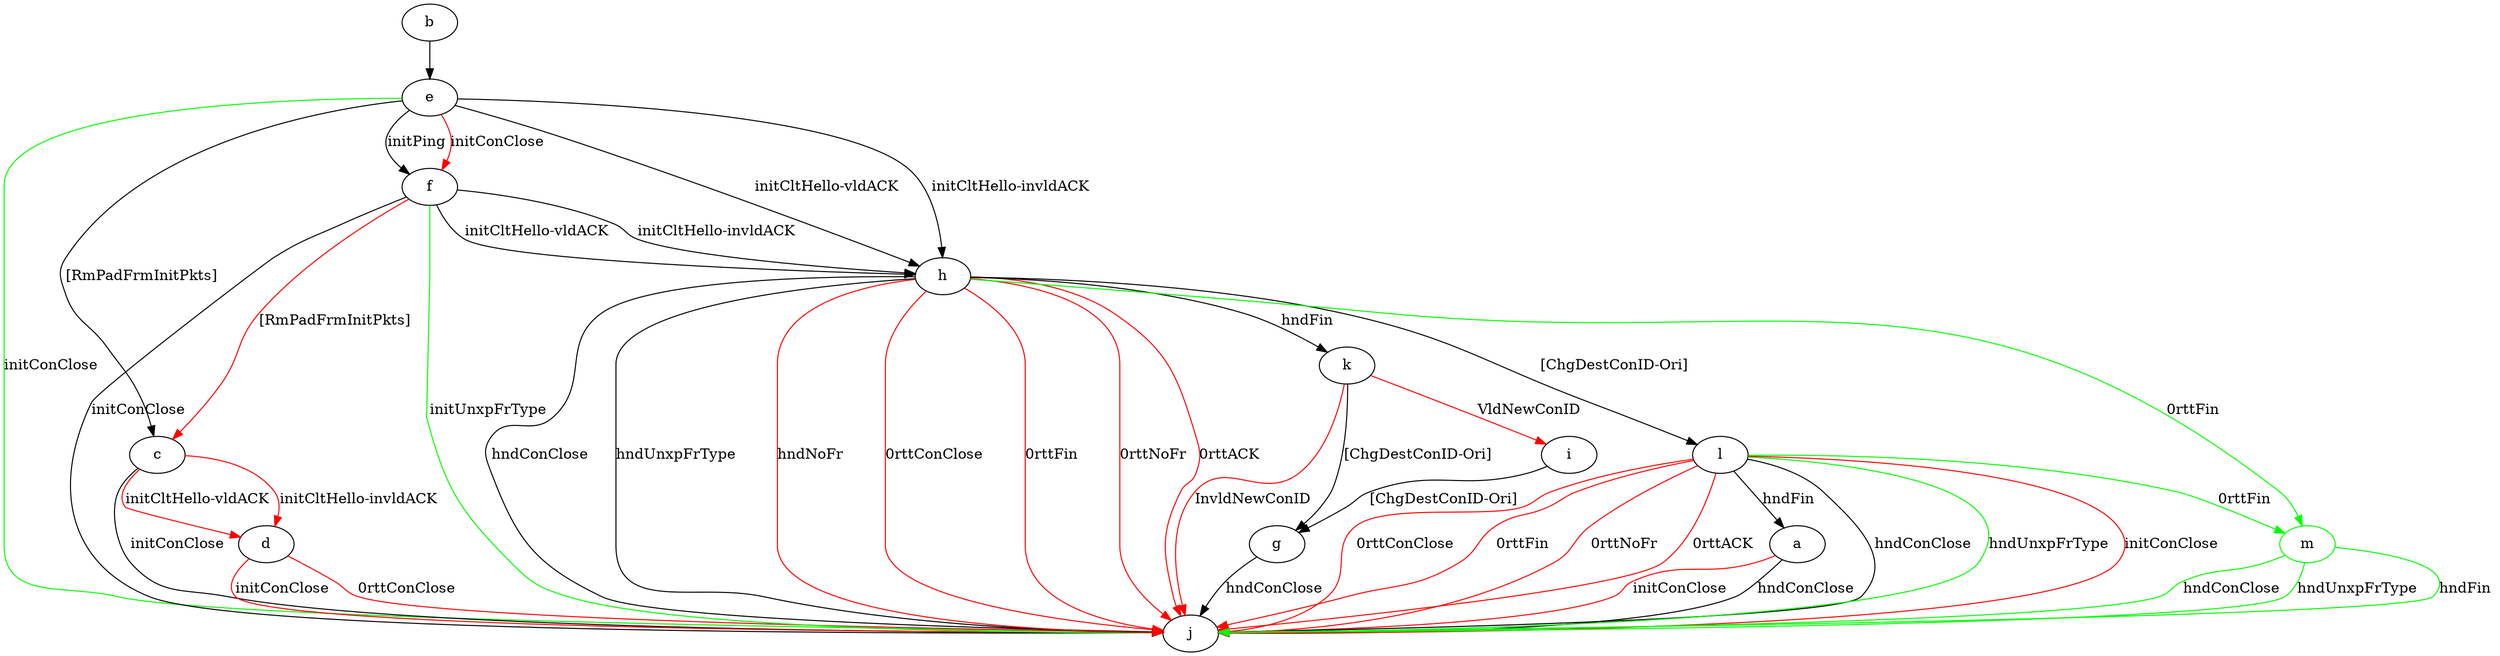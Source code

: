 digraph "" {
	a -> j	[key=0,
		label="hndConClose "];
	a -> j	[key=1,
		color=red,
		label="initConClose "];
	b -> e	[key=0];
	c -> d	[key=0,
		color=red,
		label="initCltHello-vldACK "];
	c -> d	[key=1,
		color=red,
		label="initCltHello-invldACK "];
	c -> j	[key=0,
		label="initConClose "];
	d -> j	[key=0,
		color=red,
		label="initConClose "];
	d -> j	[key=1,
		color=red,
		label="0rttConClose "];
	e -> c	[key=0,
		label="[RmPadFrmInitPkts] "];
	e -> f	[key=0,
		label="initPing "];
	e -> f	[key=1,
		color=red,
		label="initConClose "];
	e -> h	[key=0,
		label="initCltHello-vldACK "];
	e -> h	[key=1,
		label="initCltHello-invldACK "];
	e -> j	[key=0,
		color=green,
		label="initConClose "];
	f -> c	[key=0,
		color=red,
		label="[RmPadFrmInitPkts] "];
	f -> h	[key=0,
		label="initCltHello-vldACK "];
	f -> h	[key=1,
		label="initCltHello-invldACK "];
	f -> j	[key=0,
		label="initConClose "];
	f -> j	[key=1,
		color=green,
		label="initUnxpFrType "];
	g -> j	[key=0,
		label="hndConClose "];
	h -> j	[key=0,
		label="hndConClose "];
	h -> j	[key=1,
		label="hndUnxpFrType "];
	h -> j	[key=2,
		color=red,
		label="hndNoFr "];
	h -> j	[key=3,
		color=red,
		label="0rttConClose "];
	h -> j	[key=4,
		color=red,
		label="0rttFin "];
	h -> j	[key=5,
		color=red,
		label="0rttNoFr "];
	h -> j	[key=6,
		color=red,
		label="0rttACK "];
	h -> k	[key=0,
		label="hndFin "];
	h -> l	[key=0,
		label="[ChgDestConID-Ori] "];
	m	[color=green];
	h -> m	[key=0,
		color=green,
		label="0rttFin "];
	i -> g	[key=0,
		label="[ChgDestConID-Ori] "];
	k -> g	[key=0,
		label="[ChgDestConID-Ori] "];
	k -> i	[key=0,
		color=red,
		label="VldNewConID "];
	k -> j	[key=0,
		color=red,
		label="InvldNewConID "];
	l -> a	[key=0,
		label="hndFin "];
	l -> j	[key=0,
		label="hndConClose "];
	l -> j	[key=1,
		color=green,
		label="hndUnxpFrType "];
	l -> j	[key=2,
		color=red,
		label="initConClose "];
	l -> j	[key=3,
		color=red,
		label="0rttConClose "];
	l -> j	[key=4,
		color=red,
		label="0rttFin "];
	l -> j	[key=5,
		color=red,
		label="0rttNoFr "];
	l -> j	[key=6,
		color=red,
		label="0rttACK "];
	l -> m	[key=0,
		color=green,
		label="0rttFin "];
	m -> j	[key=0,
		color=green,
		label="hndFin "];
	m -> j	[key=1,
		color=green,
		label="hndConClose "];
	m -> j	[key=2,
		color=green,
		label="hndUnxpFrType "];
}
